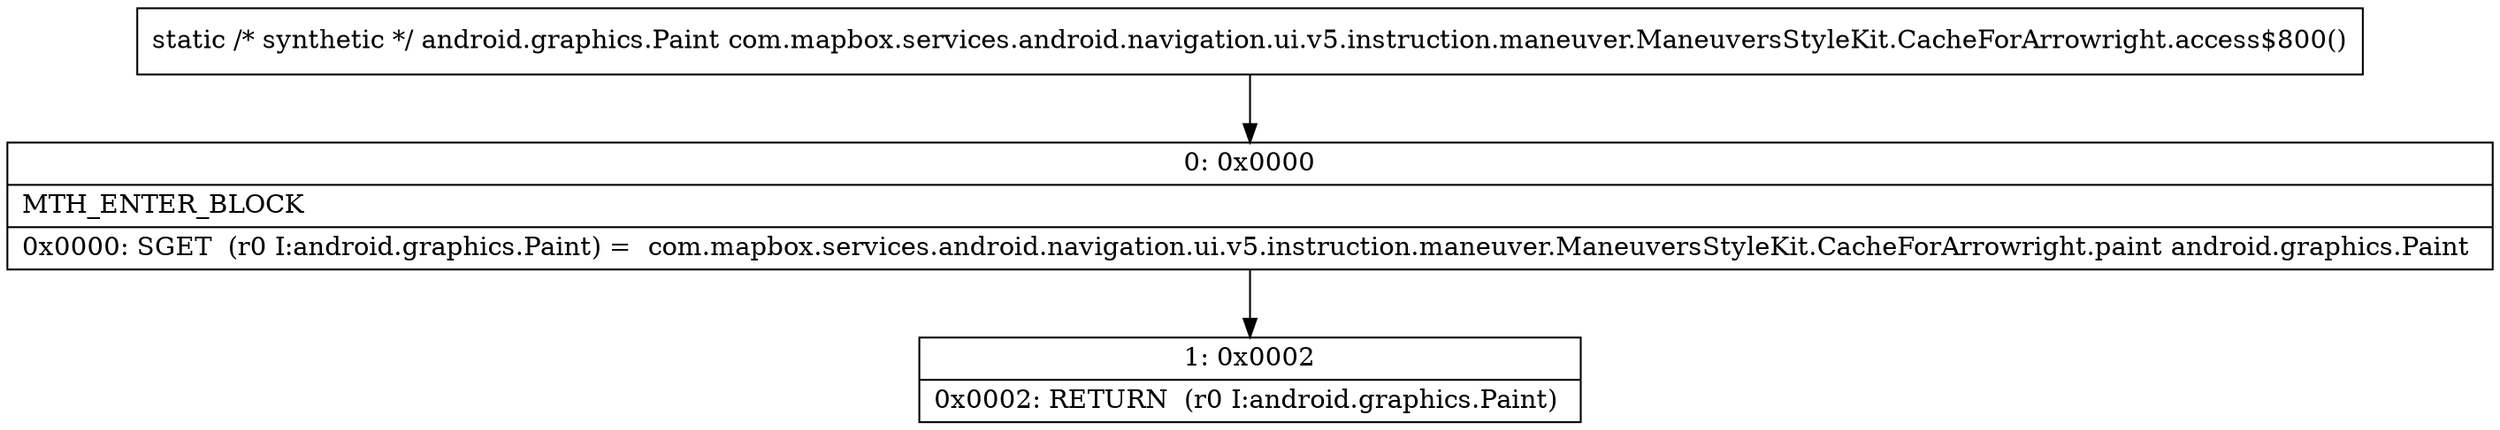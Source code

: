 digraph "CFG forcom.mapbox.services.android.navigation.ui.v5.instruction.maneuver.ManeuversStyleKit.CacheForArrowright.access$800()Landroid\/graphics\/Paint;" {
Node_0 [shape=record,label="{0\:\ 0x0000|MTH_ENTER_BLOCK\l|0x0000: SGET  (r0 I:android.graphics.Paint) =  com.mapbox.services.android.navigation.ui.v5.instruction.maneuver.ManeuversStyleKit.CacheForArrowright.paint android.graphics.Paint \l}"];
Node_1 [shape=record,label="{1\:\ 0x0002|0x0002: RETURN  (r0 I:android.graphics.Paint) \l}"];
MethodNode[shape=record,label="{static \/* synthetic *\/ android.graphics.Paint com.mapbox.services.android.navigation.ui.v5.instruction.maneuver.ManeuversStyleKit.CacheForArrowright.access$800() }"];
MethodNode -> Node_0;
Node_0 -> Node_1;
}

